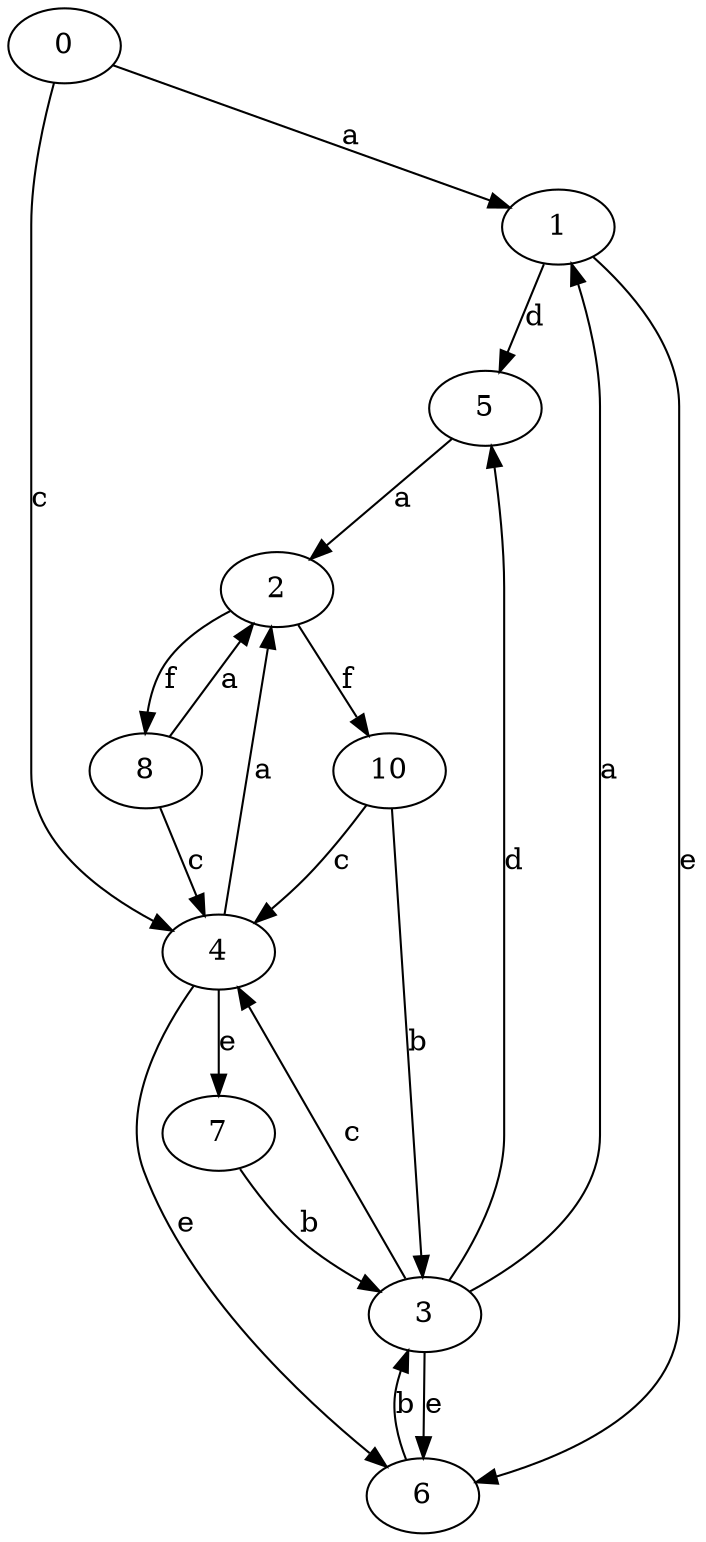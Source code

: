 strict digraph  {
1;
2;
3;
4;
5;
6;
0;
7;
8;
10;
1 -> 5  [label=d];
1 -> 6  [label=e];
2 -> 8  [label=f];
2 -> 10  [label=f];
3 -> 1  [label=a];
3 -> 4  [label=c];
3 -> 5  [label=d];
3 -> 6  [label=e];
4 -> 2  [label=a];
4 -> 6  [label=e];
4 -> 7  [label=e];
5 -> 2  [label=a];
6 -> 3  [label=b];
0 -> 1  [label=a];
0 -> 4  [label=c];
7 -> 3  [label=b];
8 -> 2  [label=a];
8 -> 4  [label=c];
10 -> 3  [label=b];
10 -> 4  [label=c];
}
